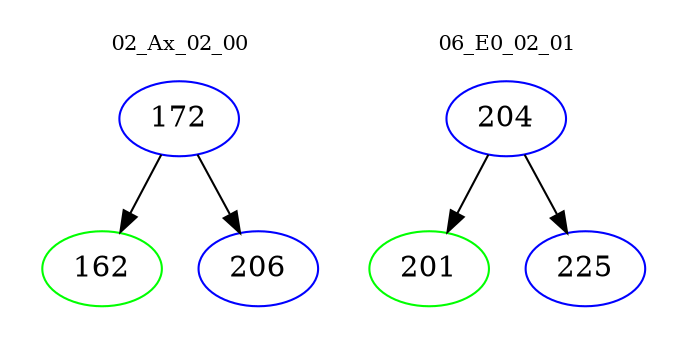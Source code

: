 digraph{
subgraph cluster_0 {
color = white
label = "02_Ax_02_00";
fontsize=10;
T0_172 [label="172", color="blue"]
T0_172 -> T0_162 [color="black"]
T0_162 [label="162", color="green"]
T0_172 -> T0_206 [color="black"]
T0_206 [label="206", color="blue"]
}
subgraph cluster_1 {
color = white
label = "06_E0_02_01";
fontsize=10;
T1_204 [label="204", color="blue"]
T1_204 -> T1_201 [color="black"]
T1_201 [label="201", color="green"]
T1_204 -> T1_225 [color="black"]
T1_225 [label="225", color="blue"]
}
}
